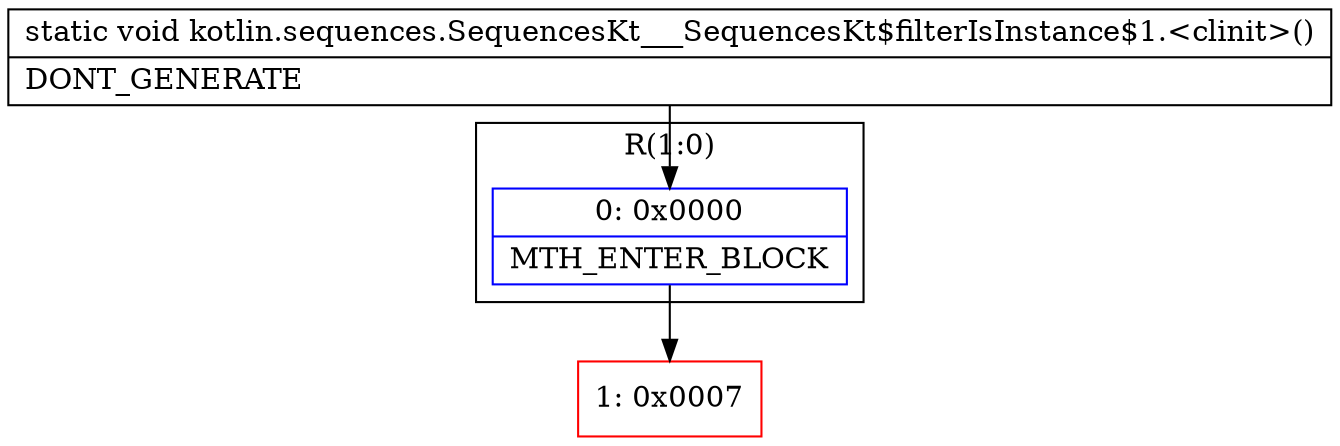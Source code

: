 digraph "CFG forkotlin.sequences.SequencesKt___SequencesKt$filterIsInstance$1.\<clinit\>()V" {
subgraph cluster_Region_1879986426 {
label = "R(1:0)";
node [shape=record,color=blue];
Node_0 [shape=record,label="{0\:\ 0x0000|MTH_ENTER_BLOCK\l}"];
}
Node_1 [shape=record,color=red,label="{1\:\ 0x0007}"];
MethodNode[shape=record,label="{static void kotlin.sequences.SequencesKt___SequencesKt$filterIsInstance$1.\<clinit\>()  | DONT_GENERATE\l}"];
MethodNode -> Node_0;
Node_0 -> Node_1;
}

